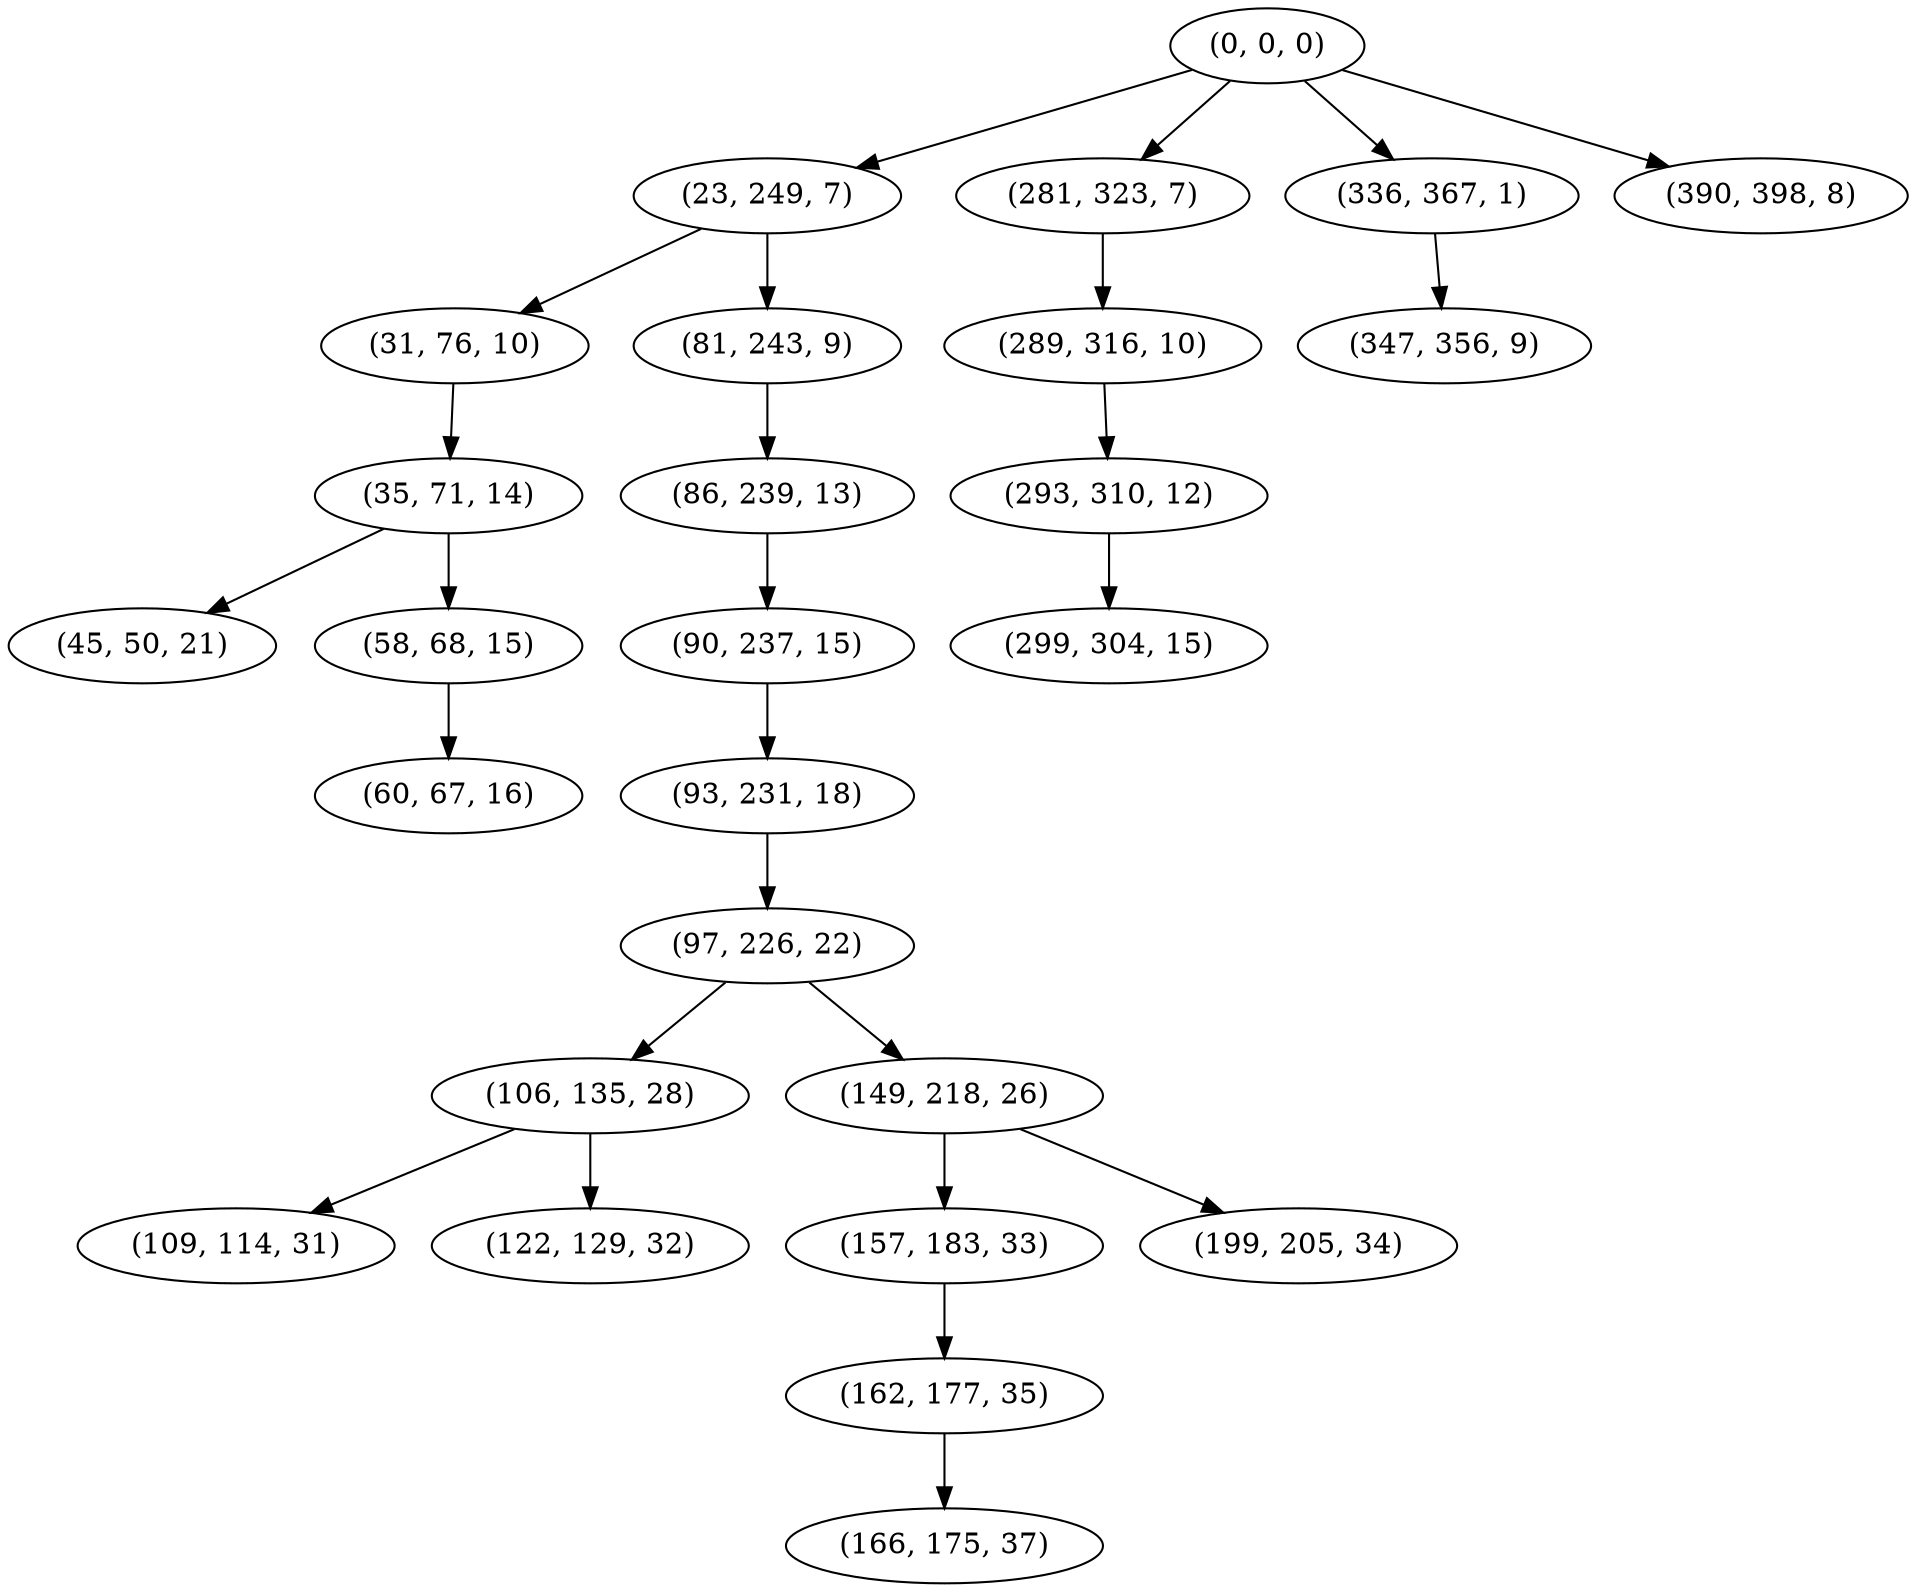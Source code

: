 digraph tree {
    "(0, 0, 0)";
    "(23, 249, 7)";
    "(31, 76, 10)";
    "(35, 71, 14)";
    "(45, 50, 21)";
    "(58, 68, 15)";
    "(60, 67, 16)";
    "(81, 243, 9)";
    "(86, 239, 13)";
    "(90, 237, 15)";
    "(93, 231, 18)";
    "(97, 226, 22)";
    "(106, 135, 28)";
    "(109, 114, 31)";
    "(122, 129, 32)";
    "(149, 218, 26)";
    "(157, 183, 33)";
    "(162, 177, 35)";
    "(166, 175, 37)";
    "(199, 205, 34)";
    "(281, 323, 7)";
    "(289, 316, 10)";
    "(293, 310, 12)";
    "(299, 304, 15)";
    "(336, 367, 1)";
    "(347, 356, 9)";
    "(390, 398, 8)";
    "(0, 0, 0)" -> "(23, 249, 7)";
    "(0, 0, 0)" -> "(281, 323, 7)";
    "(0, 0, 0)" -> "(336, 367, 1)";
    "(0, 0, 0)" -> "(390, 398, 8)";
    "(23, 249, 7)" -> "(31, 76, 10)";
    "(23, 249, 7)" -> "(81, 243, 9)";
    "(31, 76, 10)" -> "(35, 71, 14)";
    "(35, 71, 14)" -> "(45, 50, 21)";
    "(35, 71, 14)" -> "(58, 68, 15)";
    "(58, 68, 15)" -> "(60, 67, 16)";
    "(81, 243, 9)" -> "(86, 239, 13)";
    "(86, 239, 13)" -> "(90, 237, 15)";
    "(90, 237, 15)" -> "(93, 231, 18)";
    "(93, 231, 18)" -> "(97, 226, 22)";
    "(97, 226, 22)" -> "(106, 135, 28)";
    "(97, 226, 22)" -> "(149, 218, 26)";
    "(106, 135, 28)" -> "(109, 114, 31)";
    "(106, 135, 28)" -> "(122, 129, 32)";
    "(149, 218, 26)" -> "(157, 183, 33)";
    "(149, 218, 26)" -> "(199, 205, 34)";
    "(157, 183, 33)" -> "(162, 177, 35)";
    "(162, 177, 35)" -> "(166, 175, 37)";
    "(281, 323, 7)" -> "(289, 316, 10)";
    "(289, 316, 10)" -> "(293, 310, 12)";
    "(293, 310, 12)" -> "(299, 304, 15)";
    "(336, 367, 1)" -> "(347, 356, 9)";
}
